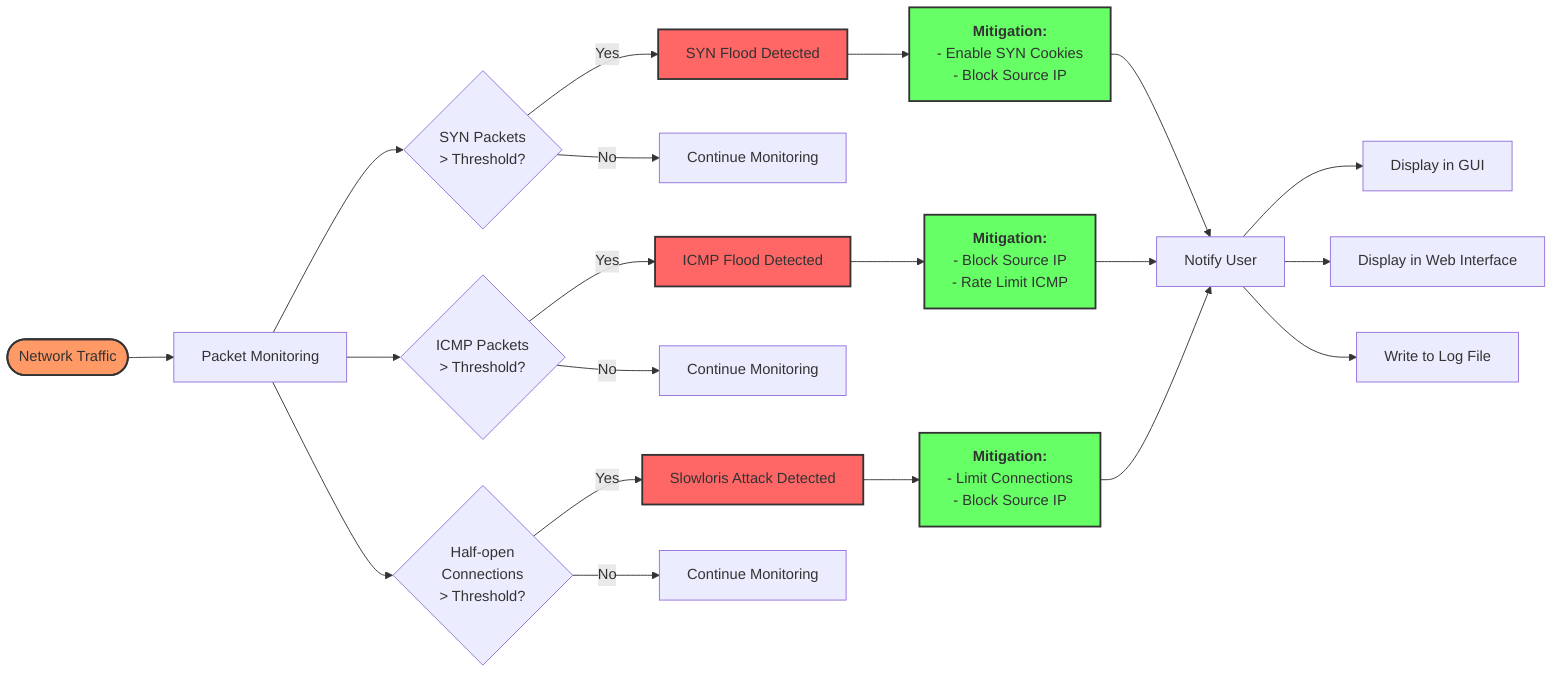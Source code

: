 %%{init: {'themeVariables': {'edgeLabelBackground':'#fff'}, 'themeConfig': {'fontSize':'14px'}}%%
flowchart LR
    Start([Network Traffic]) --> Monitor[Packet Monitoring]
    
    Monitor --> CheckSYN{SYN Packets\n> Threshold?}
    Monitor --> CheckICMP{ICMP Packets\n> Threshold?}
    Monitor --> CheckConn{Half-open\nConnections\n> Threshold?}
    
    CheckSYN -->|Yes| SYNFlood[SYN Flood Detected]
    CheckSYN -->|No| Continue1[Continue Monitoring]
    
    CheckICMP -->|Yes| ICMPFlood[ICMP Flood Detected]
    CheckICMP -->|No| Continue2[Continue Monitoring]
    
    CheckConn -->|Yes| Slowloris[Slowloris Attack Detected]
    CheckConn -->|No| Continue3[Continue Monitoring]
    
    SYNFlood --> SYNAction["`**Mitigation:**
    - Enable SYN Cookies
    - Block Source IP`"]
    ICMPFlood --> ICMPAction["`**Mitigation:**
    - Block Source IP
    - Rate Limit ICMP`"]
    Slowloris --> SlowAction["`**Mitigation:**
    - Limit Connections
    - Block Source IP`"]
    
    SYNAction --> NotifyUser[Notify User]
    ICMPAction --> NotifyUser
    SlowAction --> NotifyUser
    
    NotifyUser --> GUI[Display in GUI]
    NotifyUser --> WebUI[Display in Web Interface]
    NotifyUser --> Log[Write to Log File]
    
    style Start fill:#f96,stroke:#333,stroke-width:2px
    style SYNFlood fill:#f66,stroke:#333,stroke-width:2px
    style ICMPFlood fill:#f66,stroke:#333,stroke-width:2px
    style Slowloris fill:#f66,stroke:#333,stroke-width:2px
    style SYNAction fill:#6f6,stroke:#333,stroke-width:2px
    style ICMPAction fill:#6f6,stroke:#333,stroke-width:2px
    style SlowAction fill:#6f6,stroke:#333,stroke-width:2px